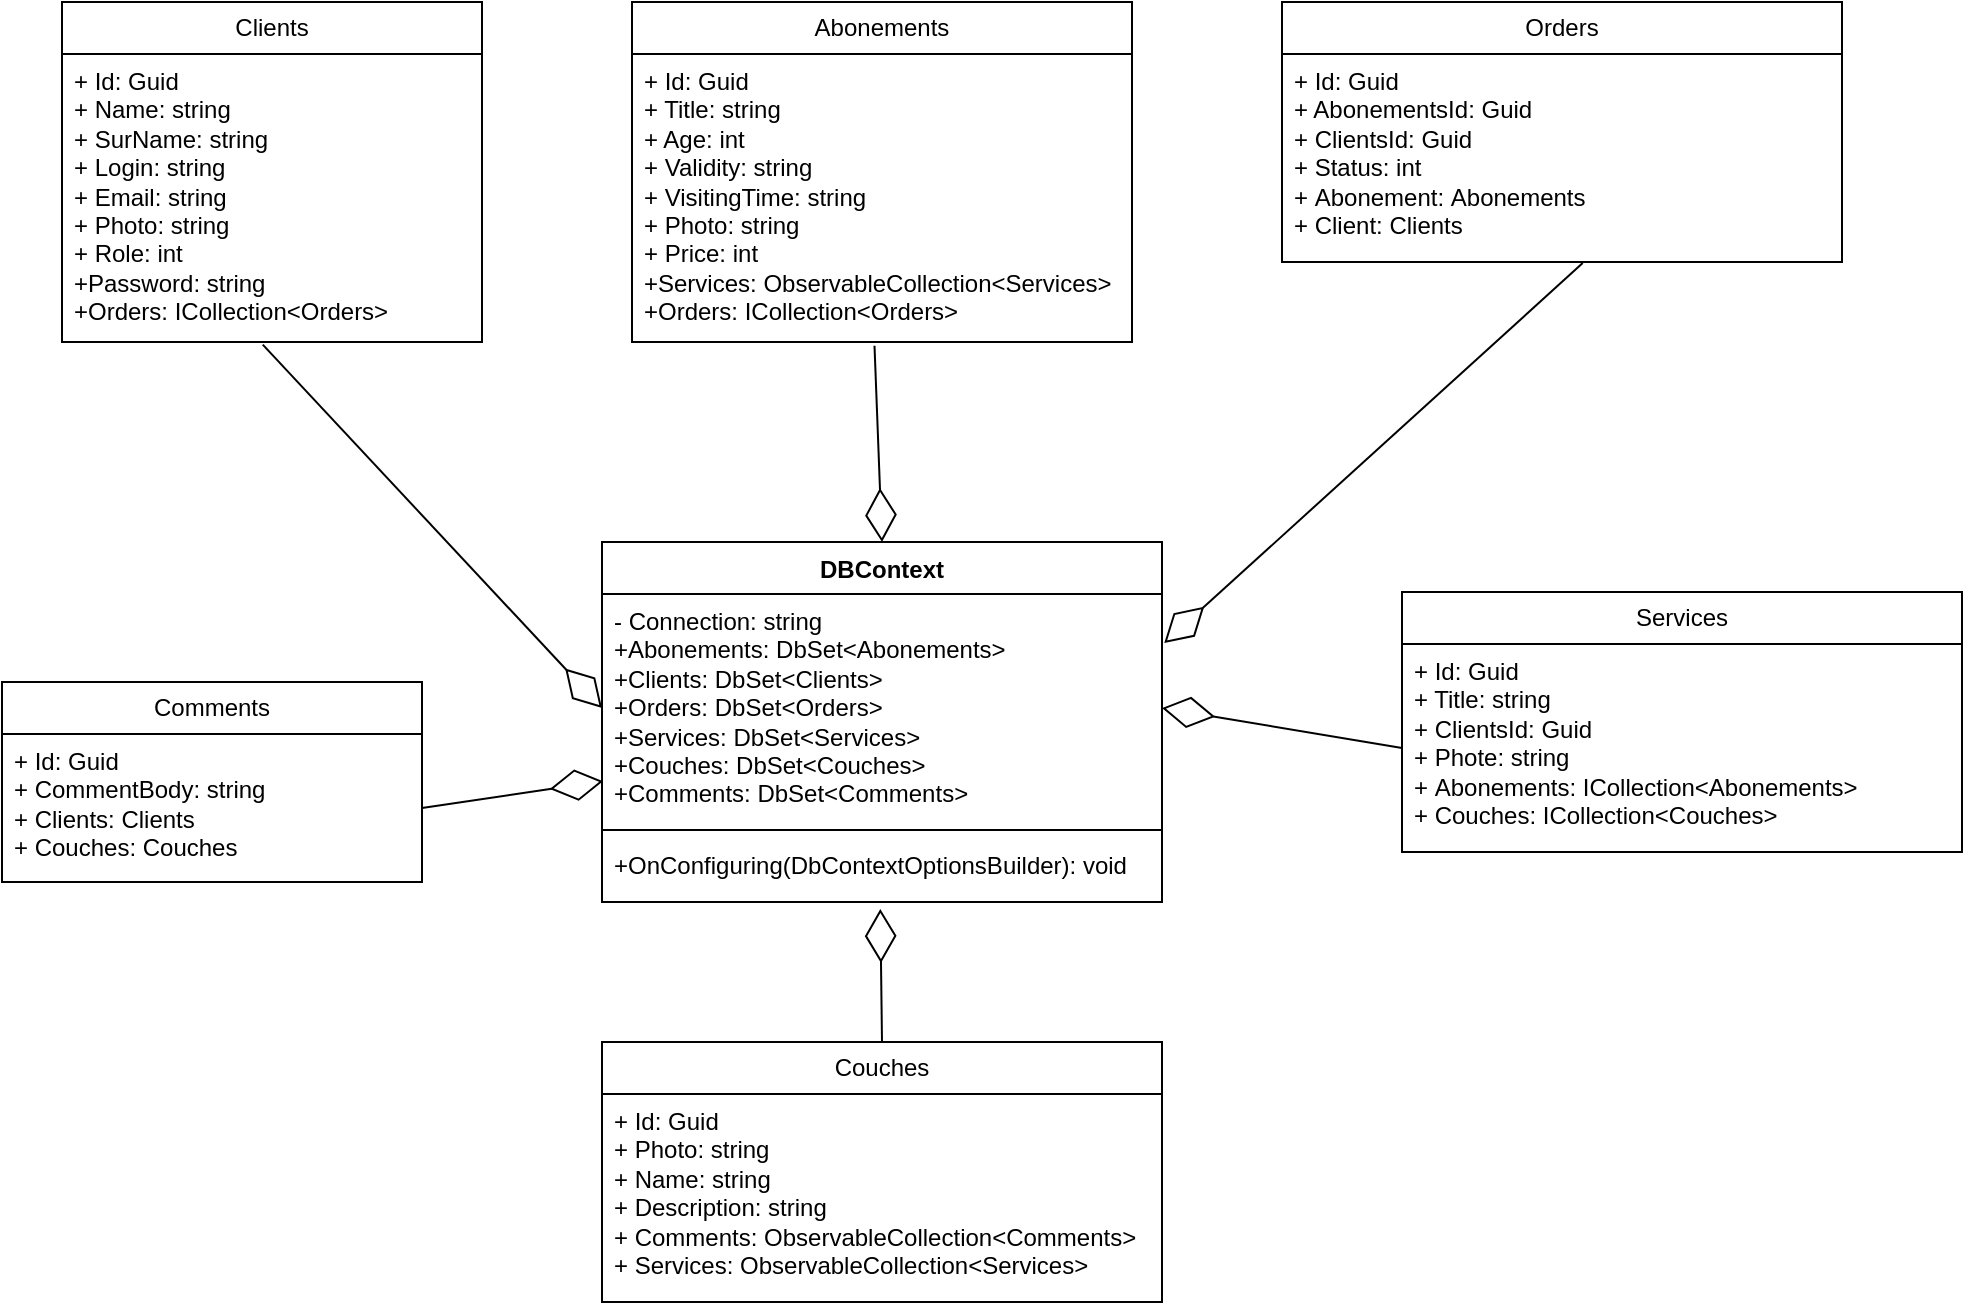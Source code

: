 <mxfile version="21.3.2" type="device">
  <diagram id="C5RBs43oDa-KdzZeNtuy" name="Page-1">
    <mxGraphModel dx="1389" dy="875" grid="1" gridSize="10" guides="1" tooltips="1" connect="1" arrows="1" fold="1" page="1" pageScale="1" pageWidth="827" pageHeight="1169" math="0" shadow="0">
      <root>
        <mxCell id="WIyWlLk6GJQsqaUBKTNV-0" />
        <mxCell id="WIyWlLk6GJQsqaUBKTNV-1" parent="WIyWlLk6GJQsqaUBKTNV-0" />
        <mxCell id="pTiiRIPP1JF4SV5OnRee-9" value="DBContext" style="swimlane;fontStyle=1;align=center;verticalAlign=top;childLayout=stackLayout;horizontal=1;startSize=26;horizontalStack=0;resizeParent=1;resizeParentMax=0;resizeLast=0;collapsible=1;marginBottom=0;whiteSpace=wrap;html=1;" vertex="1" parent="WIyWlLk6GJQsqaUBKTNV-1">
          <mxGeometry x="320" y="500" width="280" height="180" as="geometry">
            <mxRectangle x="320" y="500" width="100" height="30" as="alternateBounds" />
          </mxGeometry>
        </mxCell>
        <mxCell id="pTiiRIPP1JF4SV5OnRee-10" value="- Connection: string&lt;br&gt;+Abonements:&amp;nbsp;DbSet&amp;lt;Abonements&amp;gt;&lt;br&gt;+Clients:&amp;nbsp;DbSet&amp;lt;Clients&amp;gt;&lt;br&gt;+Orders:&amp;nbsp;DbSet&amp;lt;Orders&amp;gt;&lt;br&gt;+Services:&amp;nbsp;DbSet&amp;lt;Services&amp;gt;&lt;br&gt;+Couches:&amp;nbsp;DbSet&amp;lt;Couches&amp;gt;&lt;br&gt;+Comments:&amp;nbsp;DbSet&amp;lt;Comments&amp;gt;" style="text;strokeColor=none;fillColor=none;align=left;verticalAlign=top;spacingLeft=4;spacingRight=4;overflow=hidden;rotatable=0;points=[[0,0.5],[1,0.5]];portConstraint=eastwest;whiteSpace=wrap;html=1;" vertex="1" parent="pTiiRIPP1JF4SV5OnRee-9">
          <mxGeometry y="26" width="280" height="114" as="geometry" />
        </mxCell>
        <mxCell id="pTiiRIPP1JF4SV5OnRee-11" value="" style="line;strokeWidth=1;fillColor=none;align=left;verticalAlign=middle;spacingTop=-1;spacingLeft=3;spacingRight=3;rotatable=0;labelPosition=right;points=[];portConstraint=eastwest;strokeColor=inherit;" vertex="1" parent="pTiiRIPP1JF4SV5OnRee-9">
          <mxGeometry y="140" width="280" height="8" as="geometry" />
        </mxCell>
        <mxCell id="pTiiRIPP1JF4SV5OnRee-12" value="+OnConfiguring(DbContextOptionsBuilder): void" style="text;strokeColor=none;fillColor=none;align=left;verticalAlign=top;spacingLeft=4;spacingRight=4;overflow=hidden;rotatable=0;points=[[0,0.5],[1,0.5]];portConstraint=eastwest;whiteSpace=wrap;html=1;" vertex="1" parent="pTiiRIPP1JF4SV5OnRee-9">
          <mxGeometry y="148" width="280" height="32" as="geometry" />
        </mxCell>
        <mxCell id="pTiiRIPP1JF4SV5OnRee-26" value="Abonements" style="swimlane;fontStyle=0;childLayout=stackLayout;horizontal=1;startSize=26;fillColor=none;horizontalStack=0;resizeParent=1;resizeParentMax=0;resizeLast=0;collapsible=1;marginBottom=0;whiteSpace=wrap;html=1;" vertex="1" parent="WIyWlLk6GJQsqaUBKTNV-1">
          <mxGeometry x="335" y="230" width="250" height="170" as="geometry">
            <mxRectangle x="-190" y="760" width="110" height="30" as="alternateBounds" />
          </mxGeometry>
        </mxCell>
        <mxCell id="pTiiRIPP1JF4SV5OnRee-28" value="+ Id: Guid&lt;br style=&quot;border-color: var(--border-color);&quot;&gt;+ Title: string&lt;br style=&quot;border-color: var(--border-color);&quot;&gt;+ Age: int&lt;br style=&quot;border-color: var(--border-color);&quot;&gt;+&amp;nbsp;Validity:&amp;nbsp;string&lt;br style=&quot;border-color: var(--border-color);&quot;&gt;+&amp;nbsp;VisitingTime:&amp;nbsp;string&lt;br style=&quot;border-color: var(--border-color);&quot;&gt;+&amp;nbsp;Photo: string&lt;br style=&quot;border-color: var(--border-color);&quot;&gt;+ Price: int&lt;br&gt;+Services: ObservableCollection&amp;lt;Services&amp;gt;&lt;br style=&quot;border-color: var(--border-color);&quot;&gt;+Orders:&amp;nbsp;ICollection&amp;lt;Orders&amp;gt;" style="text;strokeColor=none;fillColor=none;align=left;verticalAlign=top;spacingLeft=4;spacingRight=4;overflow=hidden;rotatable=0;points=[[0,0.5],[1,0.5]];portConstraint=eastwest;whiteSpace=wrap;html=1;" vertex="1" parent="pTiiRIPP1JF4SV5OnRee-26">
          <mxGeometry y="26" width="250" height="144" as="geometry" />
        </mxCell>
        <mxCell id="pTiiRIPP1JF4SV5OnRee-30" value="Clients" style="swimlane;fontStyle=0;childLayout=stackLayout;horizontal=1;startSize=26;fillColor=none;horizontalStack=0;resizeParent=1;resizeParentMax=0;resizeLast=0;collapsible=1;marginBottom=0;whiteSpace=wrap;html=1;" vertex="1" parent="WIyWlLk6GJQsqaUBKTNV-1">
          <mxGeometry x="50" y="230" width="210" height="170" as="geometry">
            <mxRectangle x="-190" y="760" width="110" height="30" as="alternateBounds" />
          </mxGeometry>
        </mxCell>
        <mxCell id="pTiiRIPP1JF4SV5OnRee-31" value="+ Id: Guid&lt;br style=&quot;border-color: var(--border-color);&quot;&gt;+ Name: string&lt;br style=&quot;border-color: var(--border-color);&quot;&gt;+ SurName: string&lt;br style=&quot;border-color: var(--border-color);&quot;&gt;+&amp;nbsp;Login:&amp;nbsp;string&lt;br style=&quot;border-color: var(--border-color);&quot;&gt;+&amp;nbsp;Email:&amp;nbsp;string&lt;br style=&quot;border-color: var(--border-color);&quot;&gt;+&amp;nbsp;Photo: string&lt;br style=&quot;border-color: var(--border-color);&quot;&gt;+ Role: int&lt;br&gt;+Password: string&amp;nbsp;&lt;br style=&quot;border-color: var(--border-color);&quot;&gt;+Orders:&amp;nbsp;ICollection&amp;lt;Orders&amp;gt;" style="text;strokeColor=none;fillColor=none;align=left;verticalAlign=top;spacingLeft=4;spacingRight=4;overflow=hidden;rotatable=0;points=[[0,0.5],[1,0.5]];portConstraint=eastwest;whiteSpace=wrap;html=1;" vertex="1" parent="pTiiRIPP1JF4SV5OnRee-30">
          <mxGeometry y="26" width="210" height="144" as="geometry" />
        </mxCell>
        <mxCell id="pTiiRIPP1JF4SV5OnRee-32" value="Comments" style="swimlane;fontStyle=0;childLayout=stackLayout;horizontal=1;startSize=26;fillColor=none;horizontalStack=0;resizeParent=1;resizeParentMax=0;resizeLast=0;collapsible=1;marginBottom=0;whiteSpace=wrap;html=1;" vertex="1" parent="WIyWlLk6GJQsqaUBKTNV-1">
          <mxGeometry x="20" y="570" width="210" height="100" as="geometry">
            <mxRectangle x="-190" y="760" width="110" height="30" as="alternateBounds" />
          </mxGeometry>
        </mxCell>
        <mxCell id="pTiiRIPP1JF4SV5OnRee-33" value="+ Id: Guid&lt;br style=&quot;border-color: var(--border-color);&quot;&gt;+ CommentBody: string&lt;br style=&quot;border-color: var(--border-color);&quot;&gt;+&amp;nbsp;Clients:&amp;nbsp;Clients&lt;br&gt;+&amp;nbsp;Couches:&amp;nbsp;Couches" style="text;strokeColor=none;fillColor=none;align=left;verticalAlign=top;spacingLeft=4;spacingRight=4;overflow=hidden;rotatable=0;points=[[0,0.5],[1,0.5]];portConstraint=eastwest;whiteSpace=wrap;html=1;" vertex="1" parent="pTiiRIPP1JF4SV5OnRee-32">
          <mxGeometry y="26" width="210" height="74" as="geometry" />
        </mxCell>
        <mxCell id="pTiiRIPP1JF4SV5OnRee-34" value="Couches" style="swimlane;fontStyle=0;childLayout=stackLayout;horizontal=1;startSize=26;fillColor=none;horizontalStack=0;resizeParent=1;resizeParentMax=0;resizeLast=0;collapsible=1;marginBottom=0;whiteSpace=wrap;html=1;" vertex="1" parent="WIyWlLk6GJQsqaUBKTNV-1">
          <mxGeometry x="320" y="750" width="280" height="130" as="geometry">
            <mxRectangle x="-190" y="760" width="110" height="30" as="alternateBounds" />
          </mxGeometry>
        </mxCell>
        <mxCell id="pTiiRIPP1JF4SV5OnRee-35" value="+ Id: Guid&lt;br style=&quot;border-color: var(--border-color);&quot;&gt;+ Photo: string&lt;br style=&quot;border-color: var(--border-color);&quot;&gt;+ Name: string&lt;br style=&quot;border-color: var(--border-color);&quot;&gt;+&amp;nbsp;Description:&amp;nbsp;string&lt;br style=&quot;border-color: var(--border-color);&quot;&gt;+&amp;nbsp;Comments:&amp;nbsp;ObservableCollection&amp;lt;Comments&amp;gt;&lt;br&gt;+&amp;nbsp;Services:&amp;nbsp;ObservableCollection&amp;lt;Services&amp;gt;" style="text;strokeColor=none;fillColor=none;align=left;verticalAlign=top;spacingLeft=4;spacingRight=4;overflow=hidden;rotatable=0;points=[[0,0.5],[1,0.5]];portConstraint=eastwest;whiteSpace=wrap;html=1;" vertex="1" parent="pTiiRIPP1JF4SV5OnRee-34">
          <mxGeometry y="26" width="280" height="104" as="geometry" />
        </mxCell>
        <mxCell id="pTiiRIPP1JF4SV5OnRee-36" value="Orders" style="swimlane;fontStyle=0;childLayout=stackLayout;horizontal=1;startSize=26;fillColor=none;horizontalStack=0;resizeParent=1;resizeParentMax=0;resizeLast=0;collapsible=1;marginBottom=0;whiteSpace=wrap;html=1;" vertex="1" parent="WIyWlLk6GJQsqaUBKTNV-1">
          <mxGeometry x="660" y="230" width="280" height="130" as="geometry">
            <mxRectangle x="-190" y="760" width="110" height="30" as="alternateBounds" />
          </mxGeometry>
        </mxCell>
        <mxCell id="pTiiRIPP1JF4SV5OnRee-37" value="+ Id: Guid&lt;br style=&quot;border-color: var(--border-color);&quot;&gt;+ AbonementsId: Guid&lt;br style=&quot;border-color: var(--border-color);&quot;&gt;+ ClientsId: Guid&lt;br style=&quot;border-color: var(--border-color);&quot;&gt;+&amp;nbsp;Status:&amp;nbsp;int&lt;br style=&quot;border-color: var(--border-color);&quot;&gt;+&amp;nbsp;Abonement:&amp;nbsp;Abonements&lt;br&gt;+&amp;nbsp;Client:&amp;nbsp;Clients" style="text;strokeColor=none;fillColor=none;align=left;verticalAlign=top;spacingLeft=4;spacingRight=4;overflow=hidden;rotatable=0;points=[[0,0.5],[1,0.5]];portConstraint=eastwest;whiteSpace=wrap;html=1;" vertex="1" parent="pTiiRIPP1JF4SV5OnRee-36">
          <mxGeometry y="26" width="280" height="104" as="geometry" />
        </mxCell>
        <mxCell id="pTiiRIPP1JF4SV5OnRee-38" value="Services" style="swimlane;fontStyle=0;childLayout=stackLayout;horizontal=1;startSize=26;fillColor=none;horizontalStack=0;resizeParent=1;resizeParentMax=0;resizeLast=0;collapsible=1;marginBottom=0;whiteSpace=wrap;html=1;" vertex="1" parent="WIyWlLk6GJQsqaUBKTNV-1">
          <mxGeometry x="720" y="525" width="280" height="130" as="geometry">
            <mxRectangle x="-190" y="760" width="110" height="30" as="alternateBounds" />
          </mxGeometry>
        </mxCell>
        <mxCell id="pTiiRIPP1JF4SV5OnRee-39" value="+ Id: Guid&lt;br style=&quot;border-color: var(--border-color);&quot;&gt;+ Title: string&lt;br style=&quot;border-color: var(--border-color);&quot;&gt;+ ClientsId: Guid&lt;br style=&quot;border-color: var(--border-color);&quot;&gt;+&amp;nbsp;Phote:&amp;nbsp;string&lt;br style=&quot;border-color: var(--border-color);&quot;&gt;+&amp;nbsp;Abonements:&amp;nbsp;ICollection&amp;lt;Abonements&amp;gt;&lt;br&gt;+&amp;nbsp;Couches:&amp;nbsp;ICollection&amp;lt;Couches&amp;gt;" style="text;strokeColor=none;fillColor=none;align=left;verticalAlign=top;spacingLeft=4;spacingRight=4;overflow=hidden;rotatable=0;points=[[0,0.5],[1,0.5]];portConstraint=eastwest;whiteSpace=wrap;html=1;" vertex="1" parent="pTiiRIPP1JF4SV5OnRee-38">
          <mxGeometry y="26" width="280" height="104" as="geometry" />
        </mxCell>
        <mxCell id="pTiiRIPP1JF4SV5OnRee-41" value="" style="endArrow=diamondThin;endFill=0;endSize=24;html=1;rounded=0;exitX=0.478;exitY=1.009;exitDx=0;exitDy=0;exitPerimeter=0;entryX=0;entryY=0.5;entryDx=0;entryDy=0;" edge="1" parent="WIyWlLk6GJQsqaUBKTNV-1" source="pTiiRIPP1JF4SV5OnRee-31" target="pTiiRIPP1JF4SV5OnRee-10">
          <mxGeometry width="160" relative="1" as="geometry">
            <mxPoint x="400" y="510" as="sourcePoint" />
            <mxPoint x="560" y="510" as="targetPoint" />
          </mxGeometry>
        </mxCell>
        <mxCell id="pTiiRIPP1JF4SV5OnRee-42" value="" style="endArrow=diamondThin;endFill=0;endSize=24;html=1;rounded=0;exitX=1;exitY=0.5;exitDx=0;exitDy=0;entryX=0.002;entryY=0.821;entryDx=0;entryDy=0;entryPerimeter=0;" edge="1" parent="WIyWlLk6GJQsqaUBKTNV-1" source="pTiiRIPP1JF4SV5OnRee-33" target="pTiiRIPP1JF4SV5OnRee-10">
          <mxGeometry width="160" relative="1" as="geometry">
            <mxPoint x="150" y="730" as="sourcePoint" />
            <mxPoint x="320" y="912" as="targetPoint" />
          </mxGeometry>
        </mxCell>
        <mxCell id="pTiiRIPP1JF4SV5OnRee-43" value="" style="endArrow=diamondThin;endFill=0;endSize=24;html=1;rounded=0;exitX=0.485;exitY=1.013;exitDx=0;exitDy=0;entryX=0.5;entryY=0;entryDx=0;entryDy=0;exitPerimeter=0;" edge="1" parent="WIyWlLk6GJQsqaUBKTNV-1" source="pTiiRIPP1JF4SV5OnRee-28" target="pTiiRIPP1JF4SV5OnRee-9">
          <mxGeometry width="160" relative="1" as="geometry">
            <mxPoint x="400" y="453" as="sourcePoint" />
            <mxPoint x="491" y="440" as="targetPoint" />
          </mxGeometry>
        </mxCell>
        <mxCell id="pTiiRIPP1JF4SV5OnRee-44" value="" style="endArrow=diamondThin;endFill=0;endSize=24;html=1;rounded=0;exitX=0.537;exitY=1.005;exitDx=0;exitDy=0;entryX=1.004;entryY=0.215;entryDx=0;entryDy=0;entryPerimeter=0;exitPerimeter=0;" edge="1" parent="WIyWlLk6GJQsqaUBKTNV-1" source="pTiiRIPP1JF4SV5OnRee-37" target="pTiiRIPP1JF4SV5OnRee-10">
          <mxGeometry width="160" relative="1" as="geometry">
            <mxPoint x="630" y="453" as="sourcePoint" />
            <mxPoint x="721" y="440" as="targetPoint" />
          </mxGeometry>
        </mxCell>
        <mxCell id="pTiiRIPP1JF4SV5OnRee-45" value="" style="endArrow=diamondThin;endFill=0;endSize=24;html=1;rounded=0;exitX=0;exitY=0.5;exitDx=0;exitDy=0;entryX=1;entryY=0.5;entryDx=0;entryDy=0;" edge="1" parent="WIyWlLk6GJQsqaUBKTNV-1" source="pTiiRIPP1JF4SV5OnRee-39" target="pTiiRIPP1JF4SV5OnRee-10">
          <mxGeometry width="160" relative="1" as="geometry">
            <mxPoint x="650" y="652" as="sourcePoint" />
            <mxPoint x="654" y="750" as="targetPoint" />
          </mxGeometry>
        </mxCell>
        <mxCell id="pTiiRIPP1JF4SV5OnRee-46" value="" style="endArrow=diamondThin;endFill=0;endSize=24;html=1;rounded=0;exitX=0.5;exitY=0;exitDx=0;exitDy=0;entryX=0.497;entryY=1.109;entryDx=0;entryDy=0;entryPerimeter=0;" edge="1" parent="WIyWlLk6GJQsqaUBKTNV-1" source="pTiiRIPP1JF4SV5OnRee-34" target="pTiiRIPP1JF4SV5OnRee-12">
          <mxGeometry width="160" relative="1" as="geometry">
            <mxPoint x="705" y="730" as="sourcePoint" />
            <mxPoint x="585" y="710" as="targetPoint" />
          </mxGeometry>
        </mxCell>
      </root>
    </mxGraphModel>
  </diagram>
</mxfile>
